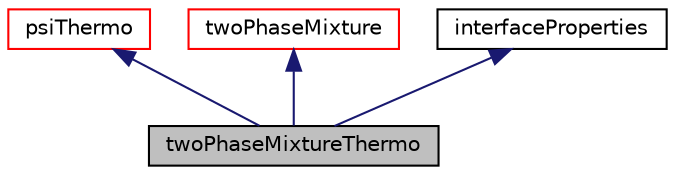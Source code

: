digraph "twoPhaseMixtureThermo"
{
  bgcolor="transparent";
  edge [fontname="Helvetica",fontsize="10",labelfontname="Helvetica",labelfontsize="10"];
  node [fontname="Helvetica",fontsize="10",shape=record];
  Node1 [label="twoPhaseMixtureThermo",height=0.2,width=0.4,color="black", fillcolor="grey75", style="filled" fontcolor="black"];
  Node2 -> Node1 [dir="back",color="midnightblue",fontsize="10",style="solid",fontname="Helvetica"];
  Node2 [label="psiThermo",height=0.2,width=0.4,color="red",URL="$classFoam_1_1psiThermo.html",tooltip="Basic thermodynamic properties based on compressibility. "];
  Node3 -> Node1 [dir="back",color="midnightblue",fontsize="10",style="solid",fontname="Helvetica"];
  Node3 [label="twoPhaseMixture",height=0.2,width=0.4,color="red",URL="$classFoam_1_1twoPhaseMixture.html",tooltip="A two-phase mixture model. "];
  Node4 -> Node1 [dir="back",color="midnightblue",fontsize="10",style="solid",fontname="Helvetica"];
  Node4 [label="interfaceProperties",height=0.2,width=0.4,color="black",URL="$classFoam_1_1interfaceProperties.html",tooltip="Contains the interface properties. "];
}
